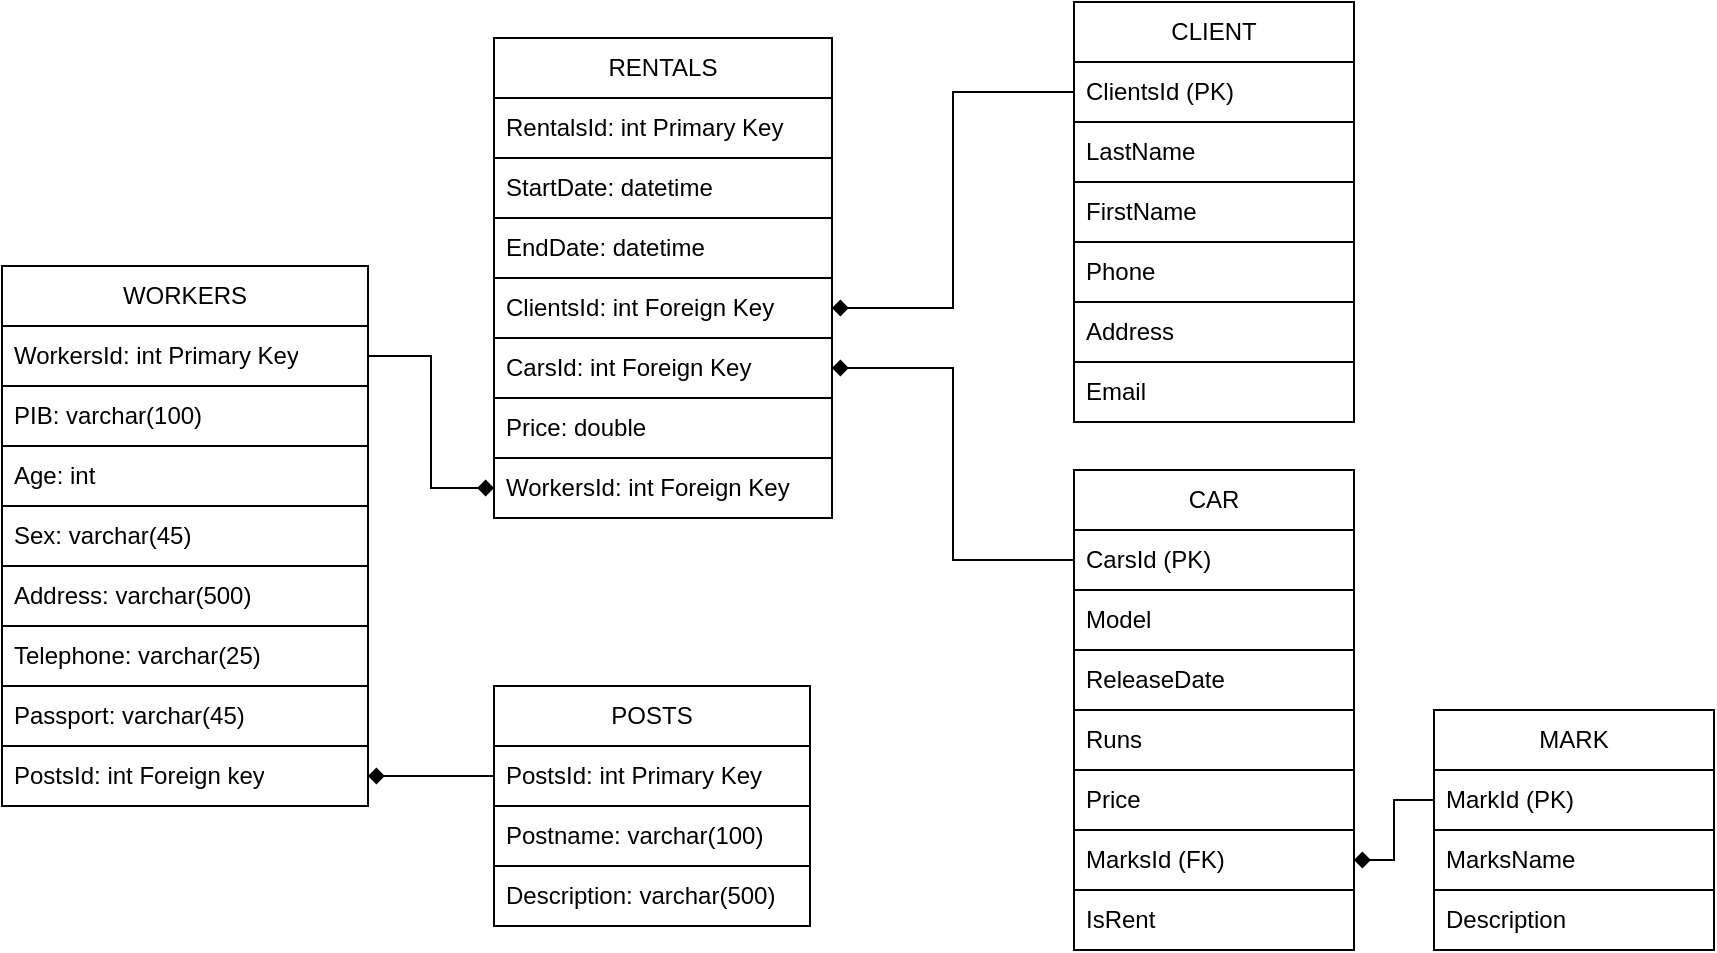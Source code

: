 <mxfile version="24.4.13" type="github">
  <diagram name="Page-1" id="ZCxUZjCs2w_mGWg6BgIN">
    <mxGraphModel dx="306" dy="455" grid="0" gridSize="10" guides="1" tooltips="1" connect="1" arrows="1" fold="1" page="1" pageScale="1" pageWidth="850" pageHeight="1100" math="0" shadow="0">
      <root>
        <mxCell id="0" />
        <mxCell id="1" parent="0" />
        <mxCell id="amekkk6pPUMmhFTjZdbN-1" value="&lt;div&gt;WORKERS&lt;/div&gt;" style="swimlane;fontStyle=0;childLayout=stackLayout;horizontal=1;startSize=30;horizontalStack=0;resizeParent=1;resizeParentMax=0;resizeLast=0;collapsible=1;marginBottom=0;whiteSpace=wrap;html=1;" vertex="1" parent="1">
          <mxGeometry x="24" y="293" width="183" height="270" as="geometry" />
        </mxCell>
        <mxCell id="amekkk6pPUMmhFTjZdbN-46" value="&lt;div&gt;WorkersId: int Primary Key&lt;br&gt;&lt;/div&gt;" style="text;strokeColor=default;fillColor=none;align=left;verticalAlign=middle;spacingLeft=4;spacingRight=4;overflow=hidden;points=[[0,0.5],[1,0.5]];portConstraint=eastwest;rotatable=0;whiteSpace=wrap;html=1;" vertex="1" parent="amekkk6pPUMmhFTjZdbN-1">
          <mxGeometry y="30" width="183" height="30" as="geometry" />
        </mxCell>
        <mxCell id="amekkk6pPUMmhFTjZdbN-3" value="PIB: varchar(100)" style="text;strokeColor=default;fillColor=none;align=left;verticalAlign=middle;spacingLeft=4;spacingRight=4;overflow=hidden;points=[[0,0.5],[1,0.5]];portConstraint=eastwest;rotatable=0;whiteSpace=wrap;html=1;" vertex="1" parent="amekkk6pPUMmhFTjZdbN-1">
          <mxGeometry y="60" width="183" height="30" as="geometry" />
        </mxCell>
        <mxCell id="amekkk6pPUMmhFTjZdbN-4" value="&lt;div&gt;Age: int&lt;br&gt;&lt;/div&gt;" style="text;strokeColor=default;fillColor=none;align=left;verticalAlign=middle;spacingLeft=4;spacingRight=4;overflow=hidden;points=[[0,0.5],[1,0.5]];portConstraint=eastwest;rotatable=0;whiteSpace=wrap;html=1;" vertex="1" parent="amekkk6pPUMmhFTjZdbN-1">
          <mxGeometry y="90" width="183" height="30" as="geometry" />
        </mxCell>
        <mxCell id="amekkk6pPUMmhFTjZdbN-5" value="Sex: varchar(45) " style="text;strokeColor=default;fillColor=none;align=left;verticalAlign=middle;spacingLeft=4;spacingRight=4;overflow=hidden;points=[[0,0.5],[1,0.5]];portConstraint=eastwest;rotatable=0;whiteSpace=wrap;html=1;" vertex="1" parent="amekkk6pPUMmhFTjZdbN-1">
          <mxGeometry y="120" width="183" height="30" as="geometry" />
        </mxCell>
        <mxCell id="amekkk6pPUMmhFTjZdbN-6" value="&lt;div&gt;Address: varchar(500)&lt;br&gt;&lt;/div&gt;" style="text;strokeColor=default;fillColor=none;align=left;verticalAlign=middle;spacingLeft=4;spacingRight=4;overflow=hidden;points=[[0,0.5],[1,0.5]];portConstraint=eastwest;rotatable=0;whiteSpace=wrap;html=1;" vertex="1" parent="amekkk6pPUMmhFTjZdbN-1">
          <mxGeometry y="150" width="183" height="30" as="geometry" />
        </mxCell>
        <mxCell id="amekkk6pPUMmhFTjZdbN-7" value="Telephone: varchar(25)" style="text;strokeColor=default;fillColor=none;align=left;verticalAlign=middle;spacingLeft=4;spacingRight=4;overflow=hidden;points=[[0,0.5],[1,0.5]];portConstraint=eastwest;rotatable=0;whiteSpace=wrap;html=1;" vertex="1" parent="amekkk6pPUMmhFTjZdbN-1">
          <mxGeometry y="180" width="183" height="30" as="geometry" />
        </mxCell>
        <mxCell id="amekkk6pPUMmhFTjZdbN-8" value="Passport: varchar(45)" style="text;strokeColor=default;fillColor=none;align=left;verticalAlign=middle;spacingLeft=4;spacingRight=4;overflow=hidden;points=[[0,0.5],[1,0.5]];portConstraint=eastwest;rotatable=0;whiteSpace=wrap;html=1;" vertex="1" parent="amekkk6pPUMmhFTjZdbN-1">
          <mxGeometry y="210" width="183" height="30" as="geometry" />
        </mxCell>
        <mxCell id="amekkk6pPUMmhFTjZdbN-9" value="PostsId: int Foreign key" style="text;strokeColor=default;fillColor=none;align=left;verticalAlign=middle;spacingLeft=4;spacingRight=4;overflow=hidden;points=[[0,0.5],[1,0.5]];portConstraint=eastwest;rotatable=0;whiteSpace=wrap;html=1;" vertex="1" parent="amekkk6pPUMmhFTjZdbN-1">
          <mxGeometry y="240" width="183" height="30" as="geometry" />
        </mxCell>
        <mxCell id="amekkk6pPUMmhFTjZdbN-10" value="POSTS" style="swimlane;fontStyle=0;childLayout=stackLayout;horizontal=1;startSize=30;horizontalStack=0;resizeParent=1;resizeParentMax=0;resizeLast=0;collapsible=1;marginBottom=0;whiteSpace=wrap;html=1;" vertex="1" parent="1">
          <mxGeometry x="270" y="503" width="158" height="120" as="geometry" />
        </mxCell>
        <mxCell id="amekkk6pPUMmhFTjZdbN-11" value="PostsId: int Primary Key " style="text;strokeColor=default;fillColor=none;align=left;verticalAlign=middle;spacingLeft=4;spacingRight=4;overflow=hidden;points=[[0,0.5],[1,0.5]];portConstraint=eastwest;rotatable=0;whiteSpace=wrap;html=1;" vertex="1" parent="amekkk6pPUMmhFTjZdbN-10">
          <mxGeometry y="30" width="158" height="30" as="geometry" />
        </mxCell>
        <mxCell id="amekkk6pPUMmhFTjZdbN-12" value="Postname: varchar(100)" style="text;strokeColor=default;fillColor=none;align=left;verticalAlign=middle;spacingLeft=4;spacingRight=4;overflow=hidden;points=[[0,0.5],[1,0.5]];portConstraint=eastwest;rotatable=0;whiteSpace=wrap;html=1;" vertex="1" parent="amekkk6pPUMmhFTjZdbN-10">
          <mxGeometry y="60" width="158" height="30" as="geometry" />
        </mxCell>
        <mxCell id="amekkk6pPUMmhFTjZdbN-13" value="Description: varchar(500)" style="text;strokeColor=default;fillColor=none;align=left;verticalAlign=middle;spacingLeft=4;spacingRight=4;overflow=hidden;points=[[0,0.5],[1,0.5]];portConstraint=eastwest;rotatable=0;whiteSpace=wrap;html=1;" vertex="1" parent="amekkk6pPUMmhFTjZdbN-10">
          <mxGeometry y="90" width="158" height="30" as="geometry" />
        </mxCell>
        <mxCell id="amekkk6pPUMmhFTjZdbN-14" style="edgeStyle=orthogonalEdgeStyle;rounded=0;orthogonalLoop=1;jettySize=auto;html=1;entryX=1;entryY=0.5;entryDx=0;entryDy=0;endArrow=diamond;endFill=1;exitX=0;exitY=0.5;exitDx=0;exitDy=0;" edge="1" parent="1" source="amekkk6pPUMmhFTjZdbN-11" target="amekkk6pPUMmhFTjZdbN-9">
          <mxGeometry relative="1" as="geometry" />
        </mxCell>
        <mxCell id="amekkk6pPUMmhFTjZdbN-15" value="RENTALS" style="swimlane;fontStyle=0;childLayout=stackLayout;horizontal=1;startSize=30;horizontalStack=0;resizeParent=1;resizeParentMax=0;resizeLast=0;collapsible=1;marginBottom=0;whiteSpace=wrap;html=1;" vertex="1" parent="1">
          <mxGeometry x="270" y="179" width="169" height="240" as="geometry" />
        </mxCell>
        <mxCell id="amekkk6pPUMmhFTjZdbN-16" value="RentalsId: int Primary Key" style="text;strokeColor=default;fillColor=none;align=left;verticalAlign=middle;spacingLeft=4;spacingRight=4;overflow=hidden;points=[[0,0.5],[1,0.5]];portConstraint=eastwest;rotatable=0;whiteSpace=wrap;html=1;" vertex="1" parent="amekkk6pPUMmhFTjZdbN-15">
          <mxGeometry y="30" width="169" height="30" as="geometry" />
        </mxCell>
        <mxCell id="amekkk6pPUMmhFTjZdbN-17" value="StartDate: datetime" style="text;strokeColor=default;fillColor=none;align=left;verticalAlign=middle;spacingLeft=4;spacingRight=4;overflow=hidden;points=[[0,0.5],[1,0.5]];portConstraint=eastwest;rotatable=0;whiteSpace=wrap;html=1;" vertex="1" parent="amekkk6pPUMmhFTjZdbN-15">
          <mxGeometry y="60" width="169" height="30" as="geometry" />
        </mxCell>
        <mxCell id="amekkk6pPUMmhFTjZdbN-18" value="EndDate: datetime" style="text;strokeColor=default;fillColor=none;align=left;verticalAlign=middle;spacingLeft=4;spacingRight=4;overflow=hidden;points=[[0,0.5],[1,0.5]];portConstraint=eastwest;rotatable=0;whiteSpace=wrap;html=1;" vertex="1" parent="amekkk6pPUMmhFTjZdbN-15">
          <mxGeometry y="90" width="169" height="30" as="geometry" />
        </mxCell>
        <mxCell id="amekkk6pPUMmhFTjZdbN-19" value="&lt;div&gt;ClientsId: int Foreign Key&lt;br&gt;&lt;/div&gt;" style="text;strokeColor=default;fillColor=none;align=left;verticalAlign=middle;spacingLeft=4;spacingRight=4;overflow=hidden;points=[[0,0.5],[1,0.5]];portConstraint=eastwest;rotatable=0;whiteSpace=wrap;html=1;" vertex="1" parent="amekkk6pPUMmhFTjZdbN-15">
          <mxGeometry y="120" width="169" height="30" as="geometry" />
        </mxCell>
        <mxCell id="amekkk6pPUMmhFTjZdbN-20" value="CarsId: int Foreign Key" style="text;strokeColor=default;fillColor=none;align=left;verticalAlign=middle;spacingLeft=4;spacingRight=4;overflow=hidden;points=[[0,0.5],[1,0.5]];portConstraint=eastwest;rotatable=0;whiteSpace=wrap;html=1;" vertex="1" parent="amekkk6pPUMmhFTjZdbN-15">
          <mxGeometry y="150" width="169" height="30" as="geometry" />
        </mxCell>
        <mxCell id="amekkk6pPUMmhFTjZdbN-21" value="Price: double" style="text;strokeColor=default;fillColor=none;align=left;verticalAlign=middle;spacingLeft=4;spacingRight=4;overflow=hidden;points=[[0,0.5],[1,0.5]];portConstraint=eastwest;rotatable=0;whiteSpace=wrap;html=1;" vertex="1" parent="amekkk6pPUMmhFTjZdbN-15">
          <mxGeometry y="180" width="169" height="30" as="geometry" />
        </mxCell>
        <mxCell id="amekkk6pPUMmhFTjZdbN-22" value="WorkersId: int Foreign Key" style="text;strokeColor=default;fillColor=none;align=left;verticalAlign=middle;spacingLeft=4;spacingRight=4;overflow=hidden;points=[[0,0.5],[1,0.5]];portConstraint=eastwest;rotatable=0;whiteSpace=wrap;html=1;" vertex="1" parent="amekkk6pPUMmhFTjZdbN-15">
          <mxGeometry y="210" width="169" height="30" as="geometry" />
        </mxCell>
        <mxCell id="amekkk6pPUMmhFTjZdbN-24" value="CAR" style="swimlane;fontStyle=0;childLayout=stackLayout;horizontal=1;startSize=30;horizontalStack=0;resizeParent=1;resizeParentMax=0;resizeLast=0;collapsible=1;marginBottom=0;whiteSpace=wrap;html=1;" vertex="1" parent="1">
          <mxGeometry x="560" y="395" width="140" height="240" as="geometry" />
        </mxCell>
        <mxCell id="amekkk6pPUMmhFTjZdbN-25" value="CarsId (PK)" style="text;strokeColor=default;fillColor=none;align=left;verticalAlign=middle;spacingLeft=4;spacingRight=4;overflow=hidden;points=[[0,0.5],[1,0.5]];portConstraint=eastwest;rotatable=0;whiteSpace=wrap;html=1;" vertex="1" parent="amekkk6pPUMmhFTjZdbN-24">
          <mxGeometry y="30" width="140" height="30" as="geometry" />
        </mxCell>
        <mxCell id="amekkk6pPUMmhFTjZdbN-26" value="Model" style="text;strokeColor=default;fillColor=none;align=left;verticalAlign=middle;spacingLeft=4;spacingRight=4;overflow=hidden;points=[[0,0.5],[1,0.5]];portConstraint=eastwest;rotatable=0;whiteSpace=wrap;html=1;" vertex="1" parent="amekkk6pPUMmhFTjZdbN-24">
          <mxGeometry y="60" width="140" height="30" as="geometry" />
        </mxCell>
        <mxCell id="amekkk6pPUMmhFTjZdbN-27" value="ReleaseDate" style="text;strokeColor=default;fillColor=none;align=left;verticalAlign=middle;spacingLeft=4;spacingRight=4;overflow=hidden;points=[[0,0.5],[1,0.5]];portConstraint=eastwest;rotatable=0;whiteSpace=wrap;html=1;" vertex="1" parent="amekkk6pPUMmhFTjZdbN-24">
          <mxGeometry y="90" width="140" height="30" as="geometry" />
        </mxCell>
        <mxCell id="amekkk6pPUMmhFTjZdbN-28" value="Runs" style="text;strokeColor=default;fillColor=none;align=left;verticalAlign=middle;spacingLeft=4;spacingRight=4;overflow=hidden;points=[[0,0.5],[1,0.5]];portConstraint=eastwest;rotatable=0;whiteSpace=wrap;html=1;" vertex="1" parent="amekkk6pPUMmhFTjZdbN-24">
          <mxGeometry y="120" width="140" height="30" as="geometry" />
        </mxCell>
        <mxCell id="amekkk6pPUMmhFTjZdbN-29" value="Price" style="text;strokeColor=default;fillColor=none;align=left;verticalAlign=middle;spacingLeft=4;spacingRight=4;overflow=hidden;points=[[0,0.5],[1,0.5]];portConstraint=eastwest;rotatable=0;whiteSpace=wrap;html=1;" vertex="1" parent="amekkk6pPUMmhFTjZdbN-24">
          <mxGeometry y="150" width="140" height="30" as="geometry" />
        </mxCell>
        <mxCell id="amekkk6pPUMmhFTjZdbN-30" value="MarksId (FK)" style="text;strokeColor=default;fillColor=none;align=left;verticalAlign=middle;spacingLeft=4;spacingRight=4;overflow=hidden;points=[[0,0.5],[1,0.5]];portConstraint=eastwest;rotatable=0;whiteSpace=wrap;html=1;" vertex="1" parent="amekkk6pPUMmhFTjZdbN-24">
          <mxGeometry y="180" width="140" height="30" as="geometry" />
        </mxCell>
        <mxCell id="amekkk6pPUMmhFTjZdbN-31" value="IsRent" style="text;strokeColor=default;fillColor=none;align=left;verticalAlign=middle;spacingLeft=4;spacingRight=4;overflow=hidden;points=[[0,0.5],[1,0.5]];portConstraint=eastwest;rotatable=0;whiteSpace=wrap;html=1;" vertex="1" parent="amekkk6pPUMmhFTjZdbN-24">
          <mxGeometry y="210" width="140" height="30" as="geometry" />
        </mxCell>
        <mxCell id="amekkk6pPUMmhFTjZdbN-32" value="CLIENT" style="swimlane;fontStyle=0;childLayout=stackLayout;horizontal=1;startSize=30;horizontalStack=0;resizeParent=1;resizeParentMax=0;resizeLast=0;collapsible=1;marginBottom=0;whiteSpace=wrap;html=1;" vertex="1" parent="1">
          <mxGeometry x="560" y="161" width="140" height="210" as="geometry" />
        </mxCell>
        <mxCell id="amekkk6pPUMmhFTjZdbN-33" value="ClientsId (PK)" style="text;strokeColor=default;fillColor=none;align=left;verticalAlign=middle;spacingLeft=4;spacingRight=4;overflow=hidden;points=[[0,0.5],[1,0.5]];portConstraint=eastwest;rotatable=0;whiteSpace=wrap;html=1;" vertex="1" parent="amekkk6pPUMmhFTjZdbN-32">
          <mxGeometry y="30" width="140" height="30" as="geometry" />
        </mxCell>
        <mxCell id="amekkk6pPUMmhFTjZdbN-34" value="LastName" style="text;strokeColor=default;fillColor=none;align=left;verticalAlign=middle;spacingLeft=4;spacingRight=4;overflow=hidden;points=[[0,0.5],[1,0.5]];portConstraint=eastwest;rotatable=0;whiteSpace=wrap;html=1;" vertex="1" parent="amekkk6pPUMmhFTjZdbN-32">
          <mxGeometry y="60" width="140" height="30" as="geometry" />
        </mxCell>
        <mxCell id="amekkk6pPUMmhFTjZdbN-35" value="FirstName" style="text;strokeColor=default;fillColor=none;align=left;verticalAlign=middle;spacingLeft=4;spacingRight=4;overflow=hidden;points=[[0,0.5],[1,0.5]];portConstraint=eastwest;rotatable=0;whiteSpace=wrap;html=1;" vertex="1" parent="amekkk6pPUMmhFTjZdbN-32">
          <mxGeometry y="90" width="140" height="30" as="geometry" />
        </mxCell>
        <mxCell id="amekkk6pPUMmhFTjZdbN-36" value="Phone" style="text;strokeColor=default;fillColor=none;align=left;verticalAlign=middle;spacingLeft=4;spacingRight=4;overflow=hidden;points=[[0,0.5],[1,0.5]];portConstraint=eastwest;rotatable=0;whiteSpace=wrap;html=1;" vertex="1" parent="amekkk6pPUMmhFTjZdbN-32">
          <mxGeometry y="120" width="140" height="30" as="geometry" />
        </mxCell>
        <mxCell id="amekkk6pPUMmhFTjZdbN-37" value="Address" style="text;strokeColor=default;fillColor=none;align=left;verticalAlign=middle;spacingLeft=4;spacingRight=4;overflow=hidden;points=[[0,0.5],[1,0.5]];portConstraint=eastwest;rotatable=0;whiteSpace=wrap;html=1;" vertex="1" parent="amekkk6pPUMmhFTjZdbN-32">
          <mxGeometry y="150" width="140" height="30" as="geometry" />
        </mxCell>
        <mxCell id="amekkk6pPUMmhFTjZdbN-38" value="Email" style="text;strokeColor=default;fillColor=none;align=left;verticalAlign=middle;spacingLeft=4;spacingRight=4;overflow=hidden;points=[[0,0.5],[1,0.5]];portConstraint=eastwest;rotatable=0;whiteSpace=wrap;html=1;" vertex="1" parent="amekkk6pPUMmhFTjZdbN-32">
          <mxGeometry y="180" width="140" height="30" as="geometry" />
        </mxCell>
        <mxCell id="amekkk6pPUMmhFTjZdbN-39" style="edgeStyle=orthogonalEdgeStyle;rounded=0;orthogonalLoop=1;jettySize=auto;html=1;entryX=1;entryY=0.5;entryDx=0;entryDy=0;endArrow=diamond;endFill=1;" edge="1" parent="1" source="amekkk6pPUMmhFTjZdbN-33" target="amekkk6pPUMmhFTjZdbN-19">
          <mxGeometry relative="1" as="geometry" />
        </mxCell>
        <mxCell id="amekkk6pPUMmhFTjZdbN-40" style="edgeStyle=orthogonalEdgeStyle;rounded=0;orthogonalLoop=1;jettySize=auto;html=1;entryX=1;entryY=0.5;entryDx=0;entryDy=0;endArrow=diamond;endFill=1;" edge="1" parent="1" source="amekkk6pPUMmhFTjZdbN-25" target="amekkk6pPUMmhFTjZdbN-20">
          <mxGeometry relative="1" as="geometry" />
        </mxCell>
        <mxCell id="amekkk6pPUMmhFTjZdbN-41" value="MARK" style="swimlane;fontStyle=0;childLayout=stackLayout;horizontal=1;startSize=30;horizontalStack=0;resizeParent=1;resizeParentMax=0;resizeLast=0;collapsible=1;marginBottom=0;whiteSpace=wrap;html=1;" vertex="1" parent="1">
          <mxGeometry x="740" y="515" width="140" height="120" as="geometry" />
        </mxCell>
        <mxCell id="amekkk6pPUMmhFTjZdbN-42" value="&lt;div&gt;MarkId (PK)&lt;/div&gt;" style="text;strokeColor=default;fillColor=none;align=left;verticalAlign=middle;spacingLeft=4;spacingRight=4;overflow=hidden;points=[[0,0.5],[1,0.5]];portConstraint=eastwest;rotatable=0;whiteSpace=wrap;html=1;" vertex="1" parent="amekkk6pPUMmhFTjZdbN-41">
          <mxGeometry y="30" width="140" height="30" as="geometry" />
        </mxCell>
        <mxCell id="amekkk6pPUMmhFTjZdbN-43" value="MarksName" style="text;strokeColor=default;fillColor=none;align=left;verticalAlign=middle;spacingLeft=4;spacingRight=4;overflow=hidden;points=[[0,0.5],[1,0.5]];portConstraint=eastwest;rotatable=0;whiteSpace=wrap;html=1;" vertex="1" parent="amekkk6pPUMmhFTjZdbN-41">
          <mxGeometry y="60" width="140" height="30" as="geometry" />
        </mxCell>
        <mxCell id="amekkk6pPUMmhFTjZdbN-44" value="Description" style="text;strokeColor=default;fillColor=none;align=left;verticalAlign=middle;spacingLeft=4;spacingRight=4;overflow=hidden;points=[[0,0.5],[1,0.5]];portConstraint=eastwest;rotatable=0;whiteSpace=wrap;html=1;" vertex="1" parent="amekkk6pPUMmhFTjZdbN-41">
          <mxGeometry y="90" width="140" height="30" as="geometry" />
        </mxCell>
        <mxCell id="amekkk6pPUMmhFTjZdbN-45" style="edgeStyle=orthogonalEdgeStyle;rounded=0;orthogonalLoop=1;jettySize=auto;html=1;entryX=1;entryY=0.5;entryDx=0;entryDy=0;endArrow=diamond;endFill=1;" edge="1" parent="1" source="amekkk6pPUMmhFTjZdbN-42" target="amekkk6pPUMmhFTjZdbN-30">
          <mxGeometry relative="1" as="geometry" />
        </mxCell>
        <mxCell id="amekkk6pPUMmhFTjZdbN-48" style="edgeStyle=orthogonalEdgeStyle;rounded=0;orthogonalLoop=1;jettySize=auto;html=1;entryX=0;entryY=0.5;entryDx=0;entryDy=0;endArrow=diamond;endFill=1;" edge="1" parent="1" source="amekkk6pPUMmhFTjZdbN-46" target="amekkk6pPUMmhFTjZdbN-22">
          <mxGeometry relative="1" as="geometry" />
        </mxCell>
      </root>
    </mxGraphModel>
  </diagram>
</mxfile>
